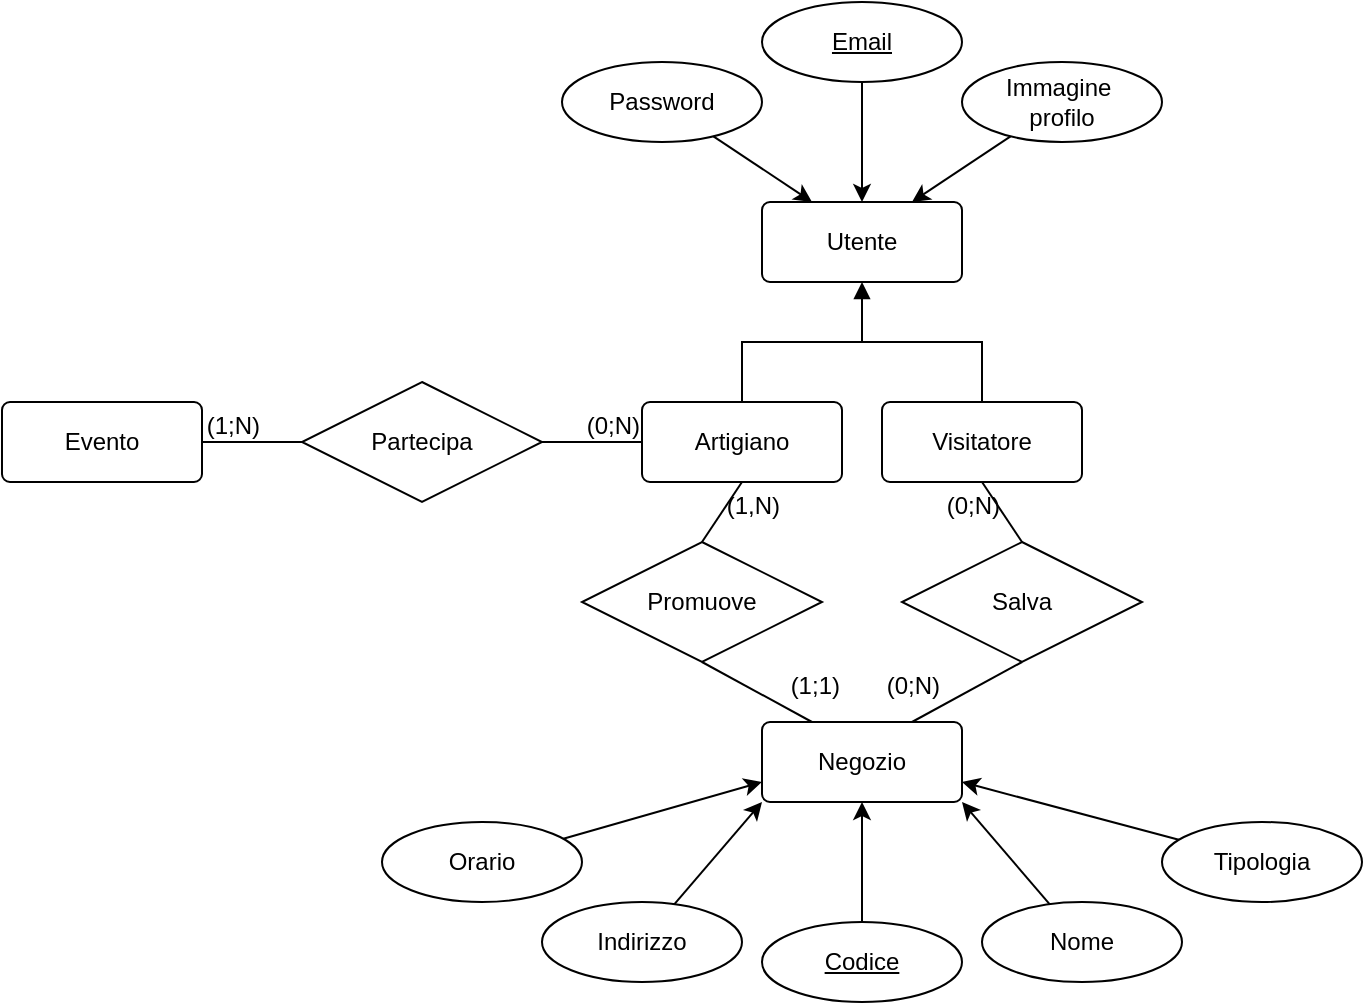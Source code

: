 <mxfile version="24.2.5" type="device">
  <diagram name="Pagina-1" id="j6S3ffcNrz-rmfTzFmBk">
    <mxGraphModel dx="1257" dy="669" grid="1" gridSize="10" guides="1" tooltips="1" connect="1" arrows="1" fold="1" page="1" pageScale="1" pageWidth="827" pageHeight="1169" math="0" shadow="0">
      <root>
        <mxCell id="0" />
        <mxCell id="1" parent="0" />
        <mxCell id="CZQ-tZ09j_WSSHZXDvkV-1" value="Utente" style="rounded=1;arcSize=10;whiteSpace=wrap;html=1;align=center;" vertex="1" parent="1">
          <mxGeometry x="420" y="120" width="100" height="40" as="geometry" />
        </mxCell>
        <mxCell id="CZQ-tZ09j_WSSHZXDvkV-2" value="Password" style="ellipse;whiteSpace=wrap;html=1;align=center;" vertex="1" parent="1">
          <mxGeometry x="320" y="50" width="100" height="40" as="geometry" />
        </mxCell>
        <mxCell id="CZQ-tZ09j_WSSHZXDvkV-3" value="Email" style="ellipse;whiteSpace=wrap;html=1;align=center;fontStyle=4;" vertex="1" parent="1">
          <mxGeometry x="420" y="20" width="100" height="40" as="geometry" />
        </mxCell>
        <mxCell id="CZQ-tZ09j_WSSHZXDvkV-4" style="rounded=0;orthogonalLoop=1;jettySize=auto;html=1;" edge="1" parent="1" source="CZQ-tZ09j_WSSHZXDvkV-3">
          <mxGeometry relative="1" as="geometry">
            <mxPoint x="470" y="120" as="targetPoint" />
          </mxGeometry>
        </mxCell>
        <mxCell id="CZQ-tZ09j_WSSHZXDvkV-5" style="rounded=0;orthogonalLoop=1;jettySize=auto;html=1;entryX=0.25;entryY=0;entryDx=0;entryDy=0;" edge="1" parent="1" source="CZQ-tZ09j_WSSHZXDvkV-2" target="CZQ-tZ09j_WSSHZXDvkV-1">
          <mxGeometry relative="1" as="geometry">
            <mxPoint x="450" y="110" as="targetPoint" />
          </mxGeometry>
        </mxCell>
        <mxCell id="CZQ-tZ09j_WSSHZXDvkV-8" style="rounded=0;orthogonalLoop=1;jettySize=auto;html=1;entryX=0.75;entryY=0;entryDx=0;entryDy=0;" edge="1" parent="1" source="CZQ-tZ09j_WSSHZXDvkV-7" target="CZQ-tZ09j_WSSHZXDvkV-1">
          <mxGeometry relative="1" as="geometry" />
        </mxCell>
        <mxCell id="CZQ-tZ09j_WSSHZXDvkV-7" value="Immagine&amp;nbsp;&lt;div&gt;profilo&lt;/div&gt;" style="ellipse;whiteSpace=wrap;html=1;align=center;" vertex="1" parent="1">
          <mxGeometry x="520" y="50" width="100" height="40" as="geometry" />
        </mxCell>
        <mxCell id="CZQ-tZ09j_WSSHZXDvkV-14" style="edgeStyle=orthogonalEdgeStyle;rounded=0;orthogonalLoop=1;jettySize=auto;html=1;entryX=0.5;entryY=1;entryDx=0;entryDy=0;endArrow=block;endFill=1;" edge="1" parent="1" source="CZQ-tZ09j_WSSHZXDvkV-9" target="CZQ-tZ09j_WSSHZXDvkV-1">
          <mxGeometry relative="1" as="geometry" />
        </mxCell>
        <mxCell id="CZQ-tZ09j_WSSHZXDvkV-9" value="Artigiano" style="rounded=1;arcSize=10;whiteSpace=wrap;html=1;align=center;" vertex="1" parent="1">
          <mxGeometry x="360" y="220" width="100" height="40" as="geometry" />
        </mxCell>
        <mxCell id="CZQ-tZ09j_WSSHZXDvkV-11" value="Visitatore" style="rounded=1;arcSize=10;whiteSpace=wrap;html=1;align=center;" vertex="1" parent="1">
          <mxGeometry x="480" y="220" width="100" height="40" as="geometry" />
        </mxCell>
        <mxCell id="CZQ-tZ09j_WSSHZXDvkV-17" value="" style="endArrow=none;html=1;rounded=0;entryX=0.5;entryY=0;entryDx=0;entryDy=0;" edge="1" parent="1" target="CZQ-tZ09j_WSSHZXDvkV-11">
          <mxGeometry relative="1" as="geometry">
            <mxPoint x="470" y="190" as="sourcePoint" />
            <mxPoint x="850" y="150" as="targetPoint" />
            <Array as="points">
              <mxPoint x="530" y="190" />
            </Array>
          </mxGeometry>
        </mxCell>
        <mxCell id="CZQ-tZ09j_WSSHZXDvkV-18" value="Promuove" style="shape=rhombus;perimeter=rhombusPerimeter;whiteSpace=wrap;html=1;align=center;" vertex="1" parent="1">
          <mxGeometry x="330" y="290" width="120" height="60" as="geometry" />
        </mxCell>
        <mxCell id="CZQ-tZ09j_WSSHZXDvkV-19" value="Negozio" style="rounded=1;arcSize=10;whiteSpace=wrap;html=1;align=center;" vertex="1" parent="1">
          <mxGeometry x="420" y="380" width="100" height="40" as="geometry" />
        </mxCell>
        <mxCell id="CZQ-tZ09j_WSSHZXDvkV-20" value="Salva" style="shape=rhombus;perimeter=rhombusPerimeter;whiteSpace=wrap;html=1;align=center;" vertex="1" parent="1">
          <mxGeometry x="490" y="290" width="120" height="60" as="geometry" />
        </mxCell>
        <mxCell id="CZQ-tZ09j_WSSHZXDvkV-26" style="rounded=0;orthogonalLoop=1;jettySize=auto;html=1;entryX=0.5;entryY=1;entryDx=0;entryDy=0;" edge="1" parent="1" source="CZQ-tZ09j_WSSHZXDvkV-25" target="CZQ-tZ09j_WSSHZXDvkV-19">
          <mxGeometry relative="1" as="geometry" />
        </mxCell>
        <mxCell id="CZQ-tZ09j_WSSHZXDvkV-25" value="Codice" style="ellipse;whiteSpace=wrap;html=1;align=center;fontStyle=4;" vertex="1" parent="1">
          <mxGeometry x="420" y="480" width="100" height="40" as="geometry" />
        </mxCell>
        <mxCell id="CZQ-tZ09j_WSSHZXDvkV-28" style="rounded=0;orthogonalLoop=1;jettySize=auto;html=1;entryX=0;entryY=1;entryDx=0;entryDy=0;" edge="1" parent="1" source="CZQ-tZ09j_WSSHZXDvkV-27" target="CZQ-tZ09j_WSSHZXDvkV-19">
          <mxGeometry relative="1" as="geometry" />
        </mxCell>
        <mxCell id="CZQ-tZ09j_WSSHZXDvkV-27" value="Indirizzo" style="ellipse;whiteSpace=wrap;html=1;align=center;" vertex="1" parent="1">
          <mxGeometry x="310" y="470" width="100" height="40" as="geometry" />
        </mxCell>
        <mxCell id="CZQ-tZ09j_WSSHZXDvkV-30" style="rounded=0;orthogonalLoop=1;jettySize=auto;html=1;entryX=1;entryY=1;entryDx=0;entryDy=0;" edge="1" parent="1" source="CZQ-tZ09j_WSSHZXDvkV-29" target="CZQ-tZ09j_WSSHZXDvkV-19">
          <mxGeometry relative="1" as="geometry" />
        </mxCell>
        <mxCell id="CZQ-tZ09j_WSSHZXDvkV-29" value="Nome" style="ellipse;whiteSpace=wrap;html=1;align=center;" vertex="1" parent="1">
          <mxGeometry x="530" y="470" width="100" height="40" as="geometry" />
        </mxCell>
        <mxCell id="CZQ-tZ09j_WSSHZXDvkV-32" style="rounded=0;orthogonalLoop=1;jettySize=auto;html=1;entryX=1;entryY=0.75;entryDx=0;entryDy=0;" edge="1" parent="1" source="CZQ-tZ09j_WSSHZXDvkV-31" target="CZQ-tZ09j_WSSHZXDvkV-19">
          <mxGeometry relative="1" as="geometry" />
        </mxCell>
        <mxCell id="CZQ-tZ09j_WSSHZXDvkV-31" value="Tipologia" style="ellipse;whiteSpace=wrap;html=1;align=center;" vertex="1" parent="1">
          <mxGeometry x="620" y="430" width="100" height="40" as="geometry" />
        </mxCell>
        <mxCell id="CZQ-tZ09j_WSSHZXDvkV-34" style="rounded=0;orthogonalLoop=1;jettySize=auto;html=1;entryX=0;entryY=0.75;entryDx=0;entryDy=0;" edge="1" parent="1" source="CZQ-tZ09j_WSSHZXDvkV-33" target="CZQ-tZ09j_WSSHZXDvkV-19">
          <mxGeometry relative="1" as="geometry" />
        </mxCell>
        <mxCell id="CZQ-tZ09j_WSSHZXDvkV-33" value="Orario" style="ellipse;whiteSpace=wrap;html=1;align=center;" vertex="1" parent="1">
          <mxGeometry x="230" y="430" width="100" height="40" as="geometry" />
        </mxCell>
        <mxCell id="CZQ-tZ09j_WSSHZXDvkV-40" value="" style="endArrow=none;html=1;rounded=0;exitX=0.5;exitY=1;exitDx=0;exitDy=0;entryX=0.5;entryY=0;entryDx=0;entryDy=0;" edge="1" parent="1" source="CZQ-tZ09j_WSSHZXDvkV-9" target="CZQ-tZ09j_WSSHZXDvkV-18">
          <mxGeometry relative="1" as="geometry">
            <mxPoint x="500" y="210" as="sourcePoint" />
            <mxPoint x="660" y="210" as="targetPoint" />
          </mxGeometry>
        </mxCell>
        <mxCell id="CZQ-tZ09j_WSSHZXDvkV-41" value="" style="endArrow=none;html=1;rounded=0;exitX=0.5;exitY=1;exitDx=0;exitDy=0;entryX=0.75;entryY=0;entryDx=0;entryDy=0;" edge="1" parent="1" source="CZQ-tZ09j_WSSHZXDvkV-20" target="CZQ-tZ09j_WSSHZXDvkV-19">
          <mxGeometry relative="1" as="geometry">
            <mxPoint x="420" y="270" as="sourcePoint" />
            <mxPoint x="400" y="300" as="targetPoint" />
          </mxGeometry>
        </mxCell>
        <mxCell id="CZQ-tZ09j_WSSHZXDvkV-42" value="" style="endArrow=none;html=1;rounded=0;exitX=0.5;exitY=1;exitDx=0;exitDy=0;entryX=0.5;entryY=0;entryDx=0;entryDy=0;" edge="1" parent="1" source="CZQ-tZ09j_WSSHZXDvkV-11" target="CZQ-tZ09j_WSSHZXDvkV-20">
          <mxGeometry relative="1" as="geometry">
            <mxPoint x="500" y="210" as="sourcePoint" />
            <mxPoint x="660" y="210" as="targetPoint" />
          </mxGeometry>
        </mxCell>
        <mxCell id="CZQ-tZ09j_WSSHZXDvkV-43" value="" style="endArrow=none;html=1;rounded=0;exitX=0.5;exitY=1;exitDx=0;exitDy=0;entryX=0.25;entryY=0;entryDx=0;entryDy=0;" edge="1" parent="1" source="CZQ-tZ09j_WSSHZXDvkV-18" target="CZQ-tZ09j_WSSHZXDvkV-19">
          <mxGeometry relative="1" as="geometry">
            <mxPoint x="540" y="270" as="sourcePoint" />
            <mxPoint x="560" y="300" as="targetPoint" />
          </mxGeometry>
        </mxCell>
        <mxCell id="CZQ-tZ09j_WSSHZXDvkV-49" value="(1;1)" style="resizable=0;html=1;whiteSpace=wrap;align=right;verticalAlign=bottom;" connectable="0" vertex="1" parent="1">
          <mxGeometry x="460" y="370" as="geometry" />
        </mxCell>
        <mxCell id="CZQ-tZ09j_WSSHZXDvkV-50" value="(1,N)" style="resizable=0;html=1;whiteSpace=wrap;align=right;verticalAlign=bottom;" connectable="0" vertex="1" parent="1">
          <mxGeometry x="430" y="280" as="geometry" />
        </mxCell>
        <mxCell id="CZQ-tZ09j_WSSHZXDvkV-51" value="(0;N)" style="resizable=0;html=1;whiteSpace=wrap;align=right;verticalAlign=bottom;" connectable="0" vertex="1" parent="1">
          <mxGeometry x="540" y="280" as="geometry" />
        </mxCell>
        <mxCell id="CZQ-tZ09j_WSSHZXDvkV-52" value="(0;N)" style="resizable=0;html=1;whiteSpace=wrap;align=right;verticalAlign=bottom;" connectable="0" vertex="1" parent="1">
          <mxGeometry x="510" y="370" as="geometry" />
        </mxCell>
        <mxCell id="CZQ-tZ09j_WSSHZXDvkV-54" value="Partecipa" style="shape=rhombus;perimeter=rhombusPerimeter;whiteSpace=wrap;html=1;align=center;" vertex="1" parent="1">
          <mxGeometry x="190" y="210" width="120" height="60" as="geometry" />
        </mxCell>
        <mxCell id="CZQ-tZ09j_WSSHZXDvkV-55" value="Evento" style="rounded=1;arcSize=10;whiteSpace=wrap;html=1;align=center;" vertex="1" parent="1">
          <mxGeometry x="40" y="220" width="100" height="40" as="geometry" />
        </mxCell>
        <mxCell id="CZQ-tZ09j_WSSHZXDvkV-57" value="" style="endArrow=none;html=1;rounded=0;exitX=1;exitY=0.5;exitDx=0;exitDy=0;entryX=0;entryY=0.5;entryDx=0;entryDy=0;" edge="1" parent="1" source="CZQ-tZ09j_WSSHZXDvkV-54" target="CZQ-tZ09j_WSSHZXDvkV-9">
          <mxGeometry relative="1" as="geometry">
            <mxPoint x="260" y="250" as="sourcePoint" />
            <mxPoint x="420" y="250" as="targetPoint" />
          </mxGeometry>
        </mxCell>
        <mxCell id="CZQ-tZ09j_WSSHZXDvkV-58" value="" style="endArrow=none;html=1;rounded=0;exitX=1;exitY=0.5;exitDx=0;exitDy=0;entryX=0;entryY=0.5;entryDx=0;entryDy=0;" edge="1" parent="1" source="CZQ-tZ09j_WSSHZXDvkV-55" target="CZQ-tZ09j_WSSHZXDvkV-54">
          <mxGeometry relative="1" as="geometry">
            <mxPoint x="320" y="250" as="sourcePoint" />
            <mxPoint x="370" y="250" as="targetPoint" />
          </mxGeometry>
        </mxCell>
        <mxCell id="CZQ-tZ09j_WSSHZXDvkV-59" value="(0;N)" style="resizable=0;html=1;whiteSpace=wrap;align=right;verticalAlign=bottom;" connectable="0" vertex="1" parent="1">
          <mxGeometry x="360" y="240" as="geometry" />
        </mxCell>
        <mxCell id="CZQ-tZ09j_WSSHZXDvkV-60" value="(1;N)" style="resizable=0;html=1;whiteSpace=wrap;align=right;verticalAlign=bottom;" connectable="0" vertex="1" parent="1">
          <mxGeometry x="170" y="240" as="geometry" />
        </mxCell>
      </root>
    </mxGraphModel>
  </diagram>
</mxfile>
